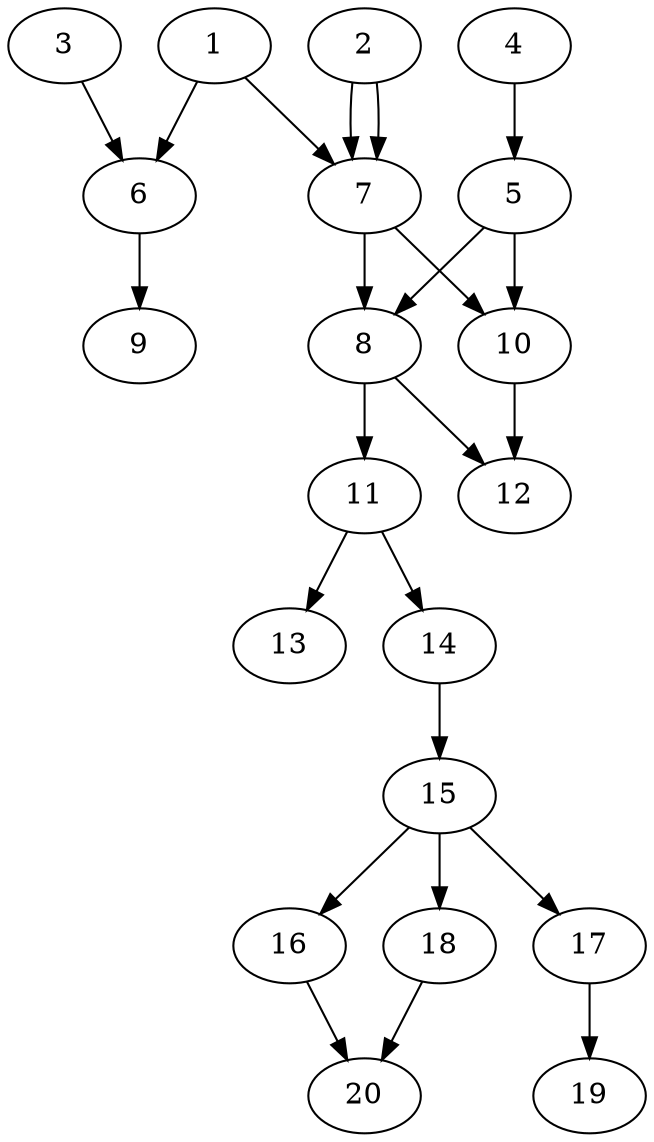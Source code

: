 // DAG automatically generated by daggen at Sat Jul 27 15:35:52 2019
// ./daggen --dot -n 20 --ccr 0.4 --fat 0.4 --regular 0.5 --density 0.6 --mindata 5242880 --maxdata 52428800 
digraph G {
  1 [size="57377280", alpha="0.04", expect_size="22950912"] 
  1 -> 6 [size ="22950912"]
  1 -> 7 [size ="22950912"]
  2 [size="98918400", alpha="0.15", expect_size="39567360"] 
  2 -> 7 [size ="39567360"]
  2 -> 7 [size ="39567360"]
  3 [size="72906240", alpha="0.18", expect_size="29162496"] 
  3 -> 6 [size ="29162496"]
  4 [size="35601920", alpha="0.03", expect_size="14240768"] 
  4 -> 5 [size ="14240768"]
  5 [size="71536640", alpha="0.06", expect_size="28614656"] 
  5 -> 8 [size ="28614656"]
  5 -> 10 [size ="28614656"]
  6 [size="115440640", alpha="0.02", expect_size="46176256"] 
  6 -> 9 [size ="46176256"]
  7 [size="107806720", alpha="0.05", expect_size="43122688"] 
  7 -> 8 [size ="43122688"]
  7 -> 10 [size ="43122688"]
  8 [size="95406080", alpha="0.02", expect_size="38162432"] 
  8 -> 11 [size ="38162432"]
  8 -> 12 [size ="38162432"]
  9 [size="67875840", alpha="0.08", expect_size="27150336"] 
  10 [size="124907520", alpha="0.03", expect_size="49963008"] 
  10 -> 12 [size ="49963008"]
  11 [size="74908160", alpha="0.02", expect_size="29963264"] 
  11 -> 13 [size ="29963264"]
  11 -> 14 [size ="29963264"]
  12 [size="96972800", alpha="0.07", expect_size="38789120"] 
  13 [size="70428160", alpha="0.05", expect_size="28171264"] 
  14 [size="58501120", alpha="0.15", expect_size="23400448"] 
  14 -> 15 [size ="23400448"]
  15 [size="77168640", alpha="0.02", expect_size="30867456"] 
  15 -> 16 [size ="30867456"]
  15 -> 17 [size ="30867456"]
  15 -> 18 [size ="30867456"]
  16 [size="110812160", alpha="0.11", expect_size="44324864"] 
  16 -> 20 [size ="44324864"]
  17 [size="120245760", alpha="0.19", expect_size="48098304"] 
  17 -> 19 [size ="48098304"]
  18 [size="34065920", alpha="0.12", expect_size="13626368"] 
  18 -> 20 [size ="13626368"]
  19 [size="47127040", alpha="0.00", expect_size="18850816"] 
  20 [size="91537920", alpha="0.08", expect_size="36615168"] 
}
